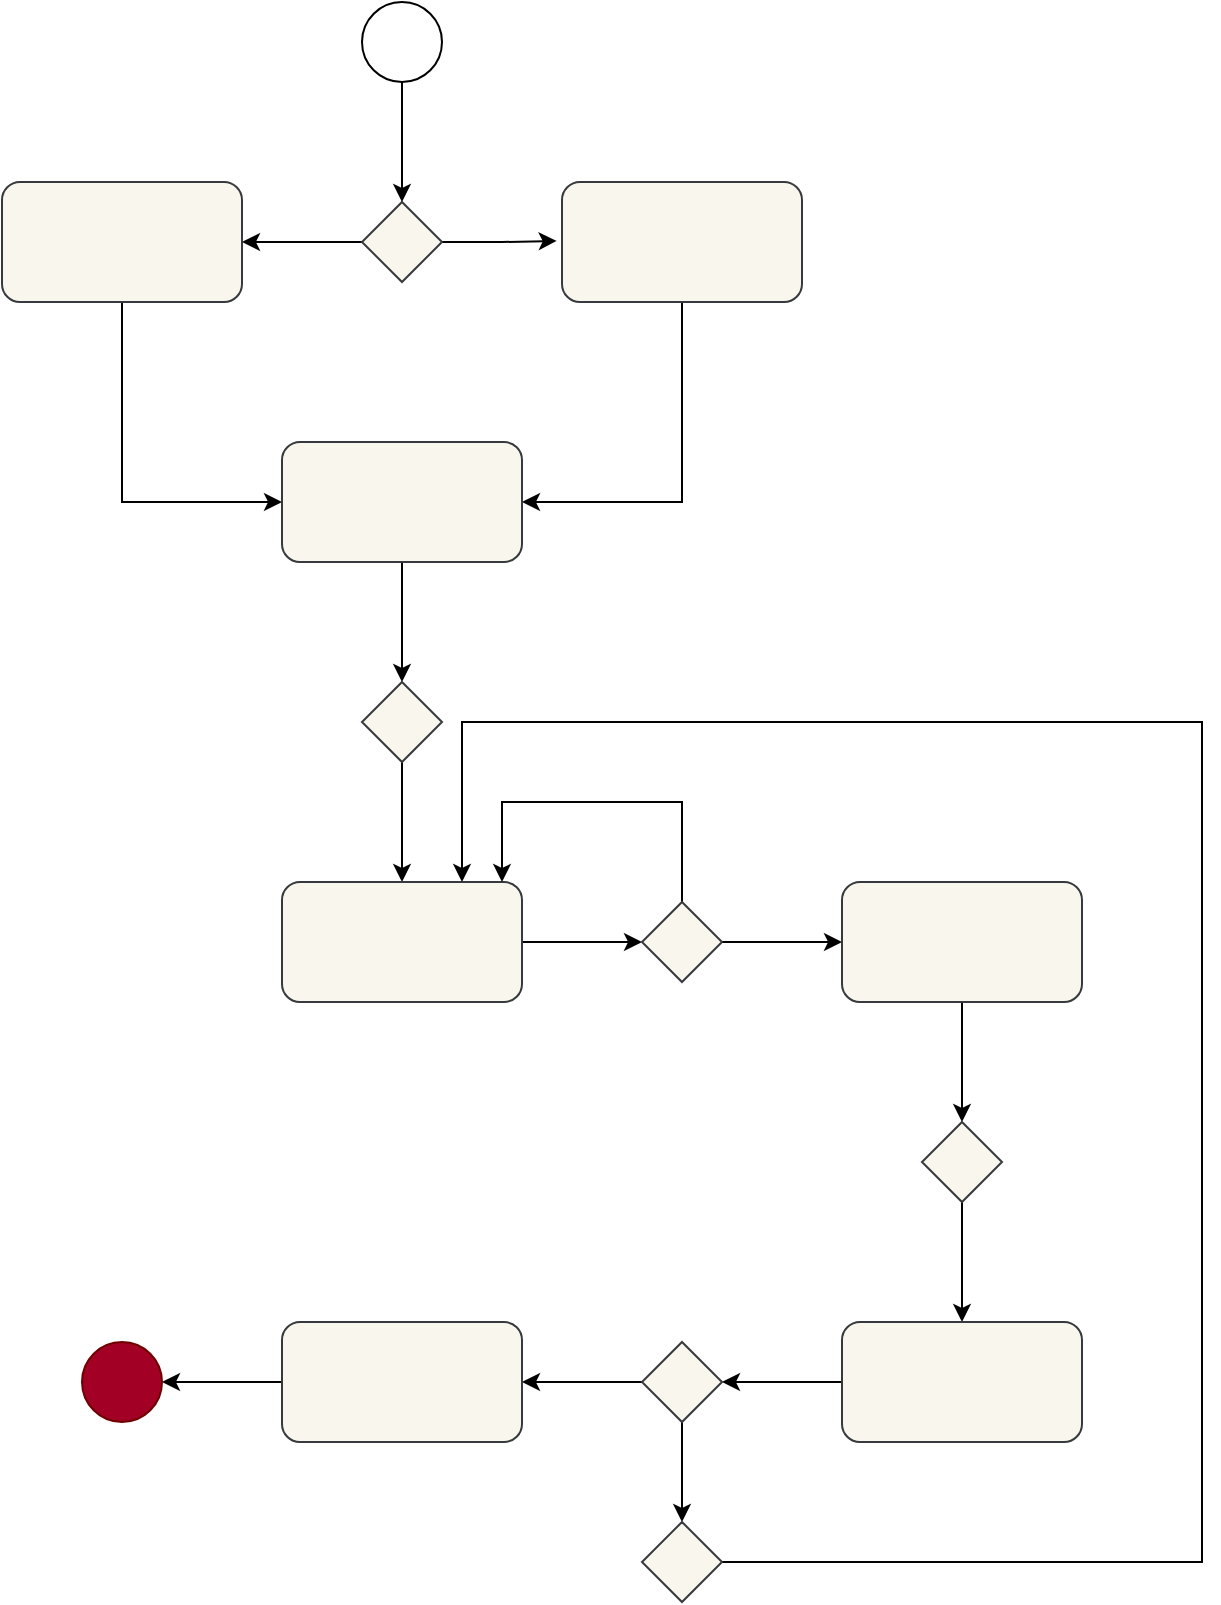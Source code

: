 <mxfile version="21.3.3" type="github">
  <diagram id="prtHgNgQTEPvFCAcTncT" name="Page-1">
    <mxGraphModel dx="954" dy="675" grid="1" gridSize="10" guides="1" tooltips="1" connect="1" arrows="1" fold="1" page="1" pageScale="1" pageWidth="827" pageHeight="1169" math="0" shadow="0">
      <root>
        <mxCell id="0" />
        <mxCell id="1" parent="0" />
        <mxCell id="8QqoD97N3NyJGOmYzk0o-9" style="edgeStyle=orthogonalEdgeStyle;rounded=0;orthogonalLoop=1;jettySize=auto;html=1;entryX=-0.022;entryY=0.491;entryDx=0;entryDy=0;entryPerimeter=0;" edge="1" parent="1" source="8QqoD97N3NyJGOmYzk0o-2" target="8QqoD97N3NyJGOmYzk0o-4">
          <mxGeometry relative="1" as="geometry" />
        </mxCell>
        <mxCell id="8QqoD97N3NyJGOmYzk0o-10" style="edgeStyle=orthogonalEdgeStyle;rounded=0;orthogonalLoop=1;jettySize=auto;html=1;entryX=1;entryY=0.5;entryDx=0;entryDy=0;" edge="1" parent="1" source="8QqoD97N3NyJGOmYzk0o-2" target="8QqoD97N3NyJGOmYzk0o-5">
          <mxGeometry relative="1" as="geometry" />
        </mxCell>
        <mxCell id="8QqoD97N3NyJGOmYzk0o-2" value="" style="rhombus;whiteSpace=wrap;html=1;fillColor=#f9f7ed;strokeColor=#36393d;" vertex="1" parent="1">
          <mxGeometry x="180" y="220" width="40" height="40" as="geometry" />
        </mxCell>
        <mxCell id="8QqoD97N3NyJGOmYzk0o-8" style="edgeStyle=orthogonalEdgeStyle;rounded=0;orthogonalLoop=1;jettySize=auto;html=1;entryX=0.5;entryY=0;entryDx=0;entryDy=0;" edge="1" parent="1" source="8QqoD97N3NyJGOmYzk0o-3" target="8QqoD97N3NyJGOmYzk0o-2">
          <mxGeometry relative="1" as="geometry" />
        </mxCell>
        <mxCell id="8QqoD97N3NyJGOmYzk0o-3" value="" style="ellipse;whiteSpace=wrap;html=1;aspect=fixed;" vertex="1" parent="1">
          <mxGeometry x="180" y="120" width="40" height="40" as="geometry" />
        </mxCell>
        <mxCell id="8QqoD97N3NyJGOmYzk0o-13" style="edgeStyle=orthogonalEdgeStyle;rounded=0;orthogonalLoop=1;jettySize=auto;html=1;entryX=1;entryY=0.5;entryDx=0;entryDy=0;exitX=0.5;exitY=1;exitDx=0;exitDy=0;" edge="1" parent="1" source="8QqoD97N3NyJGOmYzk0o-4" target="8QqoD97N3NyJGOmYzk0o-11">
          <mxGeometry relative="1" as="geometry">
            <Array as="points">
              <mxPoint x="340" y="370" />
            </Array>
          </mxGeometry>
        </mxCell>
        <mxCell id="8QqoD97N3NyJGOmYzk0o-4" value="" style="rounded=1;whiteSpace=wrap;html=1;fillColor=#f9f7ed;strokeColor=#36393d;" vertex="1" parent="1">
          <mxGeometry x="280" y="210" width="120" height="60" as="geometry" />
        </mxCell>
        <mxCell id="8QqoD97N3NyJGOmYzk0o-12" style="edgeStyle=orthogonalEdgeStyle;rounded=0;orthogonalLoop=1;jettySize=auto;html=1;entryX=0;entryY=0.5;entryDx=0;entryDy=0;exitX=0.5;exitY=1;exitDx=0;exitDy=0;" edge="1" parent="1" source="8QqoD97N3NyJGOmYzk0o-5" target="8QqoD97N3NyJGOmYzk0o-11">
          <mxGeometry relative="1" as="geometry" />
        </mxCell>
        <mxCell id="8QqoD97N3NyJGOmYzk0o-5" value="" style="rounded=1;whiteSpace=wrap;html=1;fillColor=#f9f7ed;strokeColor=#36393d;" vertex="1" parent="1">
          <mxGeometry y="210" width="120" height="60" as="geometry" />
        </mxCell>
        <mxCell id="8QqoD97N3NyJGOmYzk0o-15" style="edgeStyle=orthogonalEdgeStyle;rounded=0;orthogonalLoop=1;jettySize=auto;html=1;entryX=0.5;entryY=0;entryDx=0;entryDy=0;" edge="1" parent="1" source="8QqoD97N3NyJGOmYzk0o-11" target="8QqoD97N3NyJGOmYzk0o-14">
          <mxGeometry relative="1" as="geometry" />
        </mxCell>
        <mxCell id="8QqoD97N3NyJGOmYzk0o-11" value="" style="rounded=1;whiteSpace=wrap;html=1;fillColor=#f9f7ed;strokeColor=#36393d;" vertex="1" parent="1">
          <mxGeometry x="140" y="340" width="120" height="60" as="geometry" />
        </mxCell>
        <mxCell id="8QqoD97N3NyJGOmYzk0o-17" style="edgeStyle=orthogonalEdgeStyle;rounded=0;orthogonalLoop=1;jettySize=auto;html=1;entryX=0.5;entryY=0;entryDx=0;entryDy=0;" edge="1" parent="1" source="8QqoD97N3NyJGOmYzk0o-14" target="8QqoD97N3NyJGOmYzk0o-16">
          <mxGeometry relative="1" as="geometry" />
        </mxCell>
        <mxCell id="8QqoD97N3NyJGOmYzk0o-14" value="" style="rhombus;whiteSpace=wrap;html=1;fillColor=#f9f7ed;strokeColor=#36393d;" vertex="1" parent="1">
          <mxGeometry x="180" y="460" width="40" height="40" as="geometry" />
        </mxCell>
        <mxCell id="8QqoD97N3NyJGOmYzk0o-19" style="edgeStyle=orthogonalEdgeStyle;rounded=0;orthogonalLoop=1;jettySize=auto;html=1;entryX=0;entryY=0.5;entryDx=0;entryDy=0;" edge="1" parent="1" source="8QqoD97N3NyJGOmYzk0o-16" target="8QqoD97N3NyJGOmYzk0o-18">
          <mxGeometry relative="1" as="geometry" />
        </mxCell>
        <mxCell id="8QqoD97N3NyJGOmYzk0o-16" value="" style="rounded=1;whiteSpace=wrap;html=1;fillColor=#f9f7ed;strokeColor=#36393d;" vertex="1" parent="1">
          <mxGeometry x="140" y="560" width="120" height="60" as="geometry" />
        </mxCell>
        <mxCell id="8QqoD97N3NyJGOmYzk0o-20" style="edgeStyle=orthogonalEdgeStyle;rounded=0;orthogonalLoop=1;jettySize=auto;html=1;" edge="1" parent="1" source="8QqoD97N3NyJGOmYzk0o-18">
          <mxGeometry relative="1" as="geometry">
            <mxPoint x="250" y="560" as="targetPoint" />
            <Array as="points">
              <mxPoint x="340" y="520" />
              <mxPoint x="250" y="520" />
            </Array>
          </mxGeometry>
        </mxCell>
        <mxCell id="8QqoD97N3NyJGOmYzk0o-22" style="edgeStyle=orthogonalEdgeStyle;rounded=0;orthogonalLoop=1;jettySize=auto;html=1;entryX=0;entryY=0.5;entryDx=0;entryDy=0;" edge="1" parent="1" source="8QqoD97N3NyJGOmYzk0o-18" target="8QqoD97N3NyJGOmYzk0o-21">
          <mxGeometry relative="1" as="geometry" />
        </mxCell>
        <mxCell id="8QqoD97N3NyJGOmYzk0o-18" value="" style="rhombus;whiteSpace=wrap;html=1;fillColor=#f9f7ed;strokeColor=#36393d;" vertex="1" parent="1">
          <mxGeometry x="320" y="570" width="40" height="40" as="geometry" />
        </mxCell>
        <mxCell id="8QqoD97N3NyJGOmYzk0o-24" style="edgeStyle=orthogonalEdgeStyle;rounded=0;orthogonalLoop=1;jettySize=auto;html=1;entryX=0.5;entryY=0;entryDx=0;entryDy=0;" edge="1" parent="1" source="8QqoD97N3NyJGOmYzk0o-21" target="8QqoD97N3NyJGOmYzk0o-23">
          <mxGeometry relative="1" as="geometry" />
        </mxCell>
        <mxCell id="8QqoD97N3NyJGOmYzk0o-21" value="" style="rounded=1;whiteSpace=wrap;html=1;fillColor=#f9f7ed;strokeColor=#36393d;" vertex="1" parent="1">
          <mxGeometry x="420" y="560" width="120" height="60" as="geometry" />
        </mxCell>
        <mxCell id="8QqoD97N3NyJGOmYzk0o-26" style="edgeStyle=orthogonalEdgeStyle;rounded=0;orthogonalLoop=1;jettySize=auto;html=1;entryX=0.5;entryY=0;entryDx=0;entryDy=0;" edge="1" parent="1" source="8QqoD97N3NyJGOmYzk0o-23" target="8QqoD97N3NyJGOmYzk0o-25">
          <mxGeometry relative="1" as="geometry" />
        </mxCell>
        <mxCell id="8QqoD97N3NyJGOmYzk0o-23" value="" style="rhombus;whiteSpace=wrap;html=1;fillColor=#f9f7ed;strokeColor=#36393d;" vertex="1" parent="1">
          <mxGeometry x="460" y="680" width="40" height="40" as="geometry" />
        </mxCell>
        <mxCell id="8QqoD97N3NyJGOmYzk0o-29" style="edgeStyle=orthogonalEdgeStyle;rounded=0;orthogonalLoop=1;jettySize=auto;html=1;entryX=1;entryY=0.5;entryDx=0;entryDy=0;" edge="1" parent="1" source="8QqoD97N3NyJGOmYzk0o-25" target="8QqoD97N3NyJGOmYzk0o-27">
          <mxGeometry relative="1" as="geometry" />
        </mxCell>
        <mxCell id="8QqoD97N3NyJGOmYzk0o-25" value="" style="rounded=1;whiteSpace=wrap;html=1;fillColor=#f9f7ed;strokeColor=#36393d;" vertex="1" parent="1">
          <mxGeometry x="420" y="780" width="120" height="60" as="geometry" />
        </mxCell>
        <mxCell id="8QqoD97N3NyJGOmYzk0o-31" style="edgeStyle=orthogonalEdgeStyle;rounded=0;orthogonalLoop=1;jettySize=auto;html=1;entryX=1;entryY=0.5;entryDx=0;entryDy=0;" edge="1" parent="1" source="8QqoD97N3NyJGOmYzk0o-27" target="8QqoD97N3NyJGOmYzk0o-30">
          <mxGeometry relative="1" as="geometry" />
        </mxCell>
        <mxCell id="8QqoD97N3NyJGOmYzk0o-36" style="edgeStyle=orthogonalEdgeStyle;rounded=0;orthogonalLoop=1;jettySize=auto;html=1;" edge="1" parent="1" source="8QqoD97N3NyJGOmYzk0o-27" target="8QqoD97N3NyJGOmYzk0o-35">
          <mxGeometry relative="1" as="geometry" />
        </mxCell>
        <mxCell id="8QqoD97N3NyJGOmYzk0o-27" value="" style="rhombus;whiteSpace=wrap;html=1;fillColor=#f9f7ed;strokeColor=#36393d;" vertex="1" parent="1">
          <mxGeometry x="320" y="790" width="40" height="40" as="geometry" />
        </mxCell>
        <mxCell id="8QqoD97N3NyJGOmYzk0o-34" style="edgeStyle=orthogonalEdgeStyle;rounded=0;orthogonalLoop=1;jettySize=auto;html=1;entryX=1;entryY=0.5;entryDx=0;entryDy=0;" edge="1" parent="1" source="8QqoD97N3NyJGOmYzk0o-30" target="8QqoD97N3NyJGOmYzk0o-32">
          <mxGeometry relative="1" as="geometry" />
        </mxCell>
        <mxCell id="8QqoD97N3NyJGOmYzk0o-30" value="" style="rounded=1;whiteSpace=wrap;html=1;fillColor=#f9f7ed;strokeColor=#36393d;" vertex="1" parent="1">
          <mxGeometry x="140" y="780" width="120" height="60" as="geometry" />
        </mxCell>
        <mxCell id="8QqoD97N3NyJGOmYzk0o-32" value="" style="ellipse;whiteSpace=wrap;html=1;aspect=fixed;fillColor=#a20025;fontColor=#ffffff;strokeColor=#6F0000;" vertex="1" parent="1">
          <mxGeometry x="40" y="790" width="40" height="40" as="geometry" />
        </mxCell>
        <mxCell id="8QqoD97N3NyJGOmYzk0o-37" style="edgeStyle=orthogonalEdgeStyle;rounded=0;orthogonalLoop=1;jettySize=auto;html=1;entryX=0.75;entryY=0;entryDx=0;entryDy=0;" edge="1" parent="1" source="8QqoD97N3NyJGOmYzk0o-35" target="8QqoD97N3NyJGOmYzk0o-16">
          <mxGeometry relative="1" as="geometry">
            <mxPoint x="240" y="480" as="targetPoint" />
            <Array as="points">
              <mxPoint x="600" y="900" />
              <mxPoint x="600" y="480" />
              <mxPoint x="230" y="480" />
            </Array>
          </mxGeometry>
        </mxCell>
        <mxCell id="8QqoD97N3NyJGOmYzk0o-35" value="" style="rhombus;whiteSpace=wrap;html=1;fillColor=#f9f7ed;strokeColor=#36393d;" vertex="1" parent="1">
          <mxGeometry x="320" y="880" width="40" height="40" as="geometry" />
        </mxCell>
      </root>
    </mxGraphModel>
  </diagram>
</mxfile>
